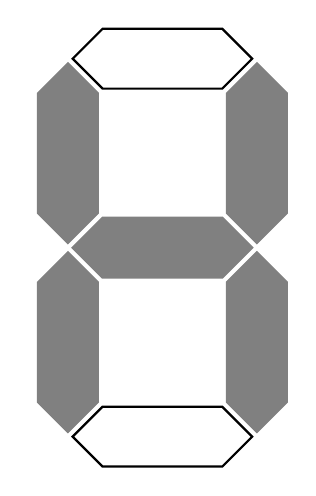 \def\segment{
(0,0)--++(1,-1)--++(4,0)--++(1,1)--++(-1,1)--++(-4,0)--cycle;
}
\begin{tikzpicture}[scale=0.4]
\begin{scope}
\LARGE\bf
%Segment 1
\begin{scope}[xshift=0.15cm,yshift=6cm,scale=0.95]
\path[draw,thick] \segment; 
\end{scope}

%Segment 2
\begin{scope}[xshift=0cm,yshift=0.15cm,rotate = 90,scale=0.95]
\fill[black!50,draw,thick] \segment;
\end{scope}

%Segment 3
\begin{scope}[ xshift=6cm,yshift=0.15cm,rotate = 90,scale=0.95]
\fill[black!50,draw,thick] \segment;
\end{scope}

%Segment 4
\begin{scope}[xshift=0.15cm,scale=0.95]
\fill[black!50,draw,thick] \segment;
\end{scope}

%Segment 5
\begin{scope}[ xshift=0cm,yshift=-5.85cm,rotate = 90,scale=0.95]
\fill[black!50,draw,thick] \segment;
\end{scope}

%Segment 6
\begin{scope}[ xshift=6cm,yshift=-5.85cm,rotate = 90,scale=0.95]
\fill[black!50,draw,thick] \segment;
\end{scope}

%Segment 7
\begin{scope}[xshift=0.15cm,yshift=-6cm,scale=0.95]
\path[draw,thick] \segment;
\end{scope}

\end{scope}

\end{tikzpicture}